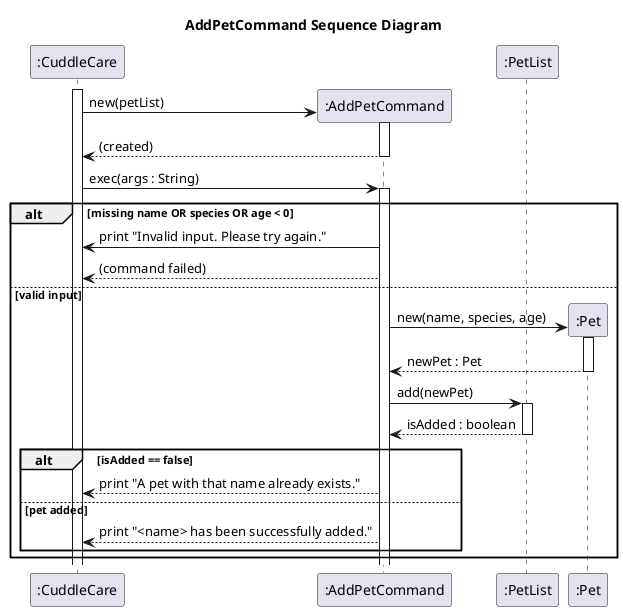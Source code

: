 @startuml
title AddPetCommand Sequence Diagram

participant ":CuddleCare" as CuddleCare
participant ":AddPetCommand" as AddPetCommand
participant ":PetList" as PetList
participant ":Pet" as Pet

activate CuddleCare

' Constructor
CuddleCare -> AddPetCommand** : new(petList)
activate AddPetCommand
return (created)

' Exec Method
CuddleCare -> AddPetCommand : exec(args : String)
activate AddPetCommand

' Invalid input case
alt missing name OR species OR age < 0
    AddPetCommand -> CuddleCare : print "Invalid input. Please try again."
    AddPetCommand --> CuddleCare : (command failed)

else valid input
    ' Create Pet object
    AddPetCommand -> Pet** : new(name, species, age)
    activate Pet
    return newPet : Pet

    ' Add to PetList
    AddPetCommand -> PetList : add(newPet)
    activate PetList
    return isAdded : boolean

    ' Duplicate pet case
    alt isAdded == false
        AddPetCommand --> CuddleCare : print "A pet with that name already exists."

    else pet added
        AddPetCommand --> CuddleCare : print "<name> has been successfully added."
    end
end

@enduml